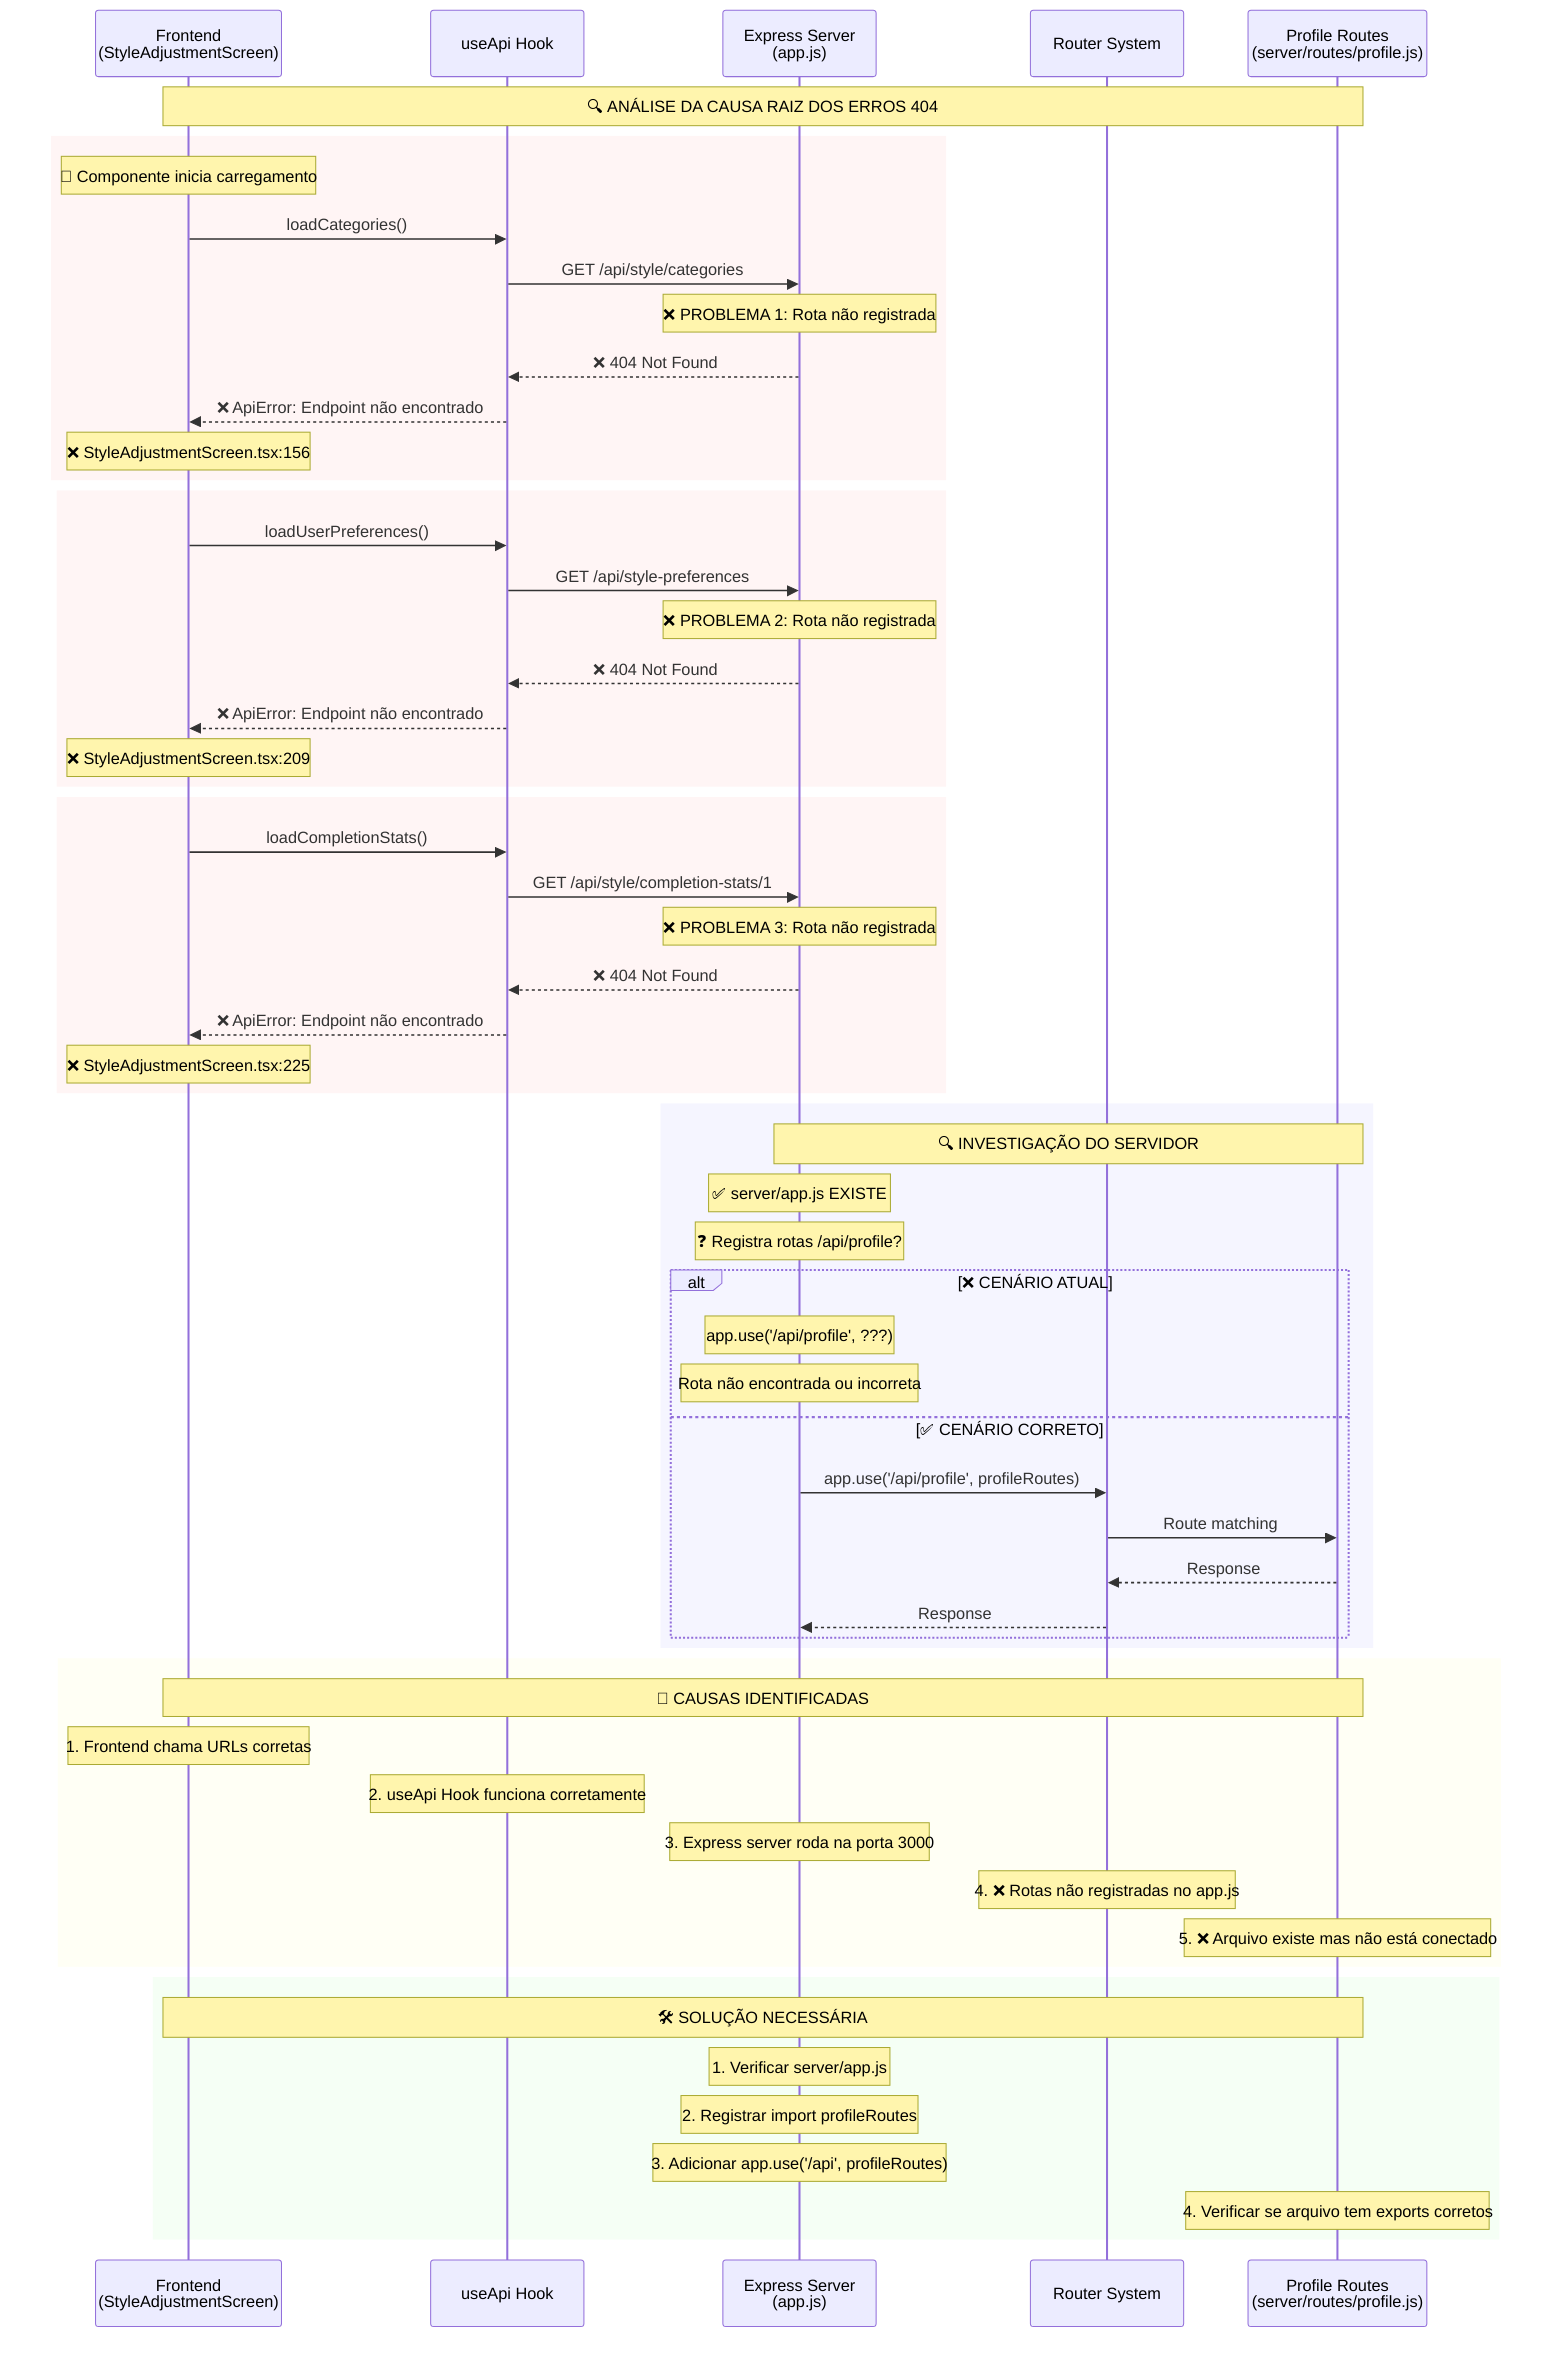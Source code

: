 sequenceDiagram
    participant Frontend as Frontend<br/>(StyleAdjustmentScreen)
    participant API as useApi Hook
    participant Server as Express Server<br/>(app.js)
    participant Router as Router System
    participant ProfileRoutes as Profile Routes<br/>(server/routes/profile.js)
    
    Note over Frontend,ProfileRoutes: 🔍 ANÁLISE DA CAUSA RAIZ DOS ERROS 404
    
    rect rgb(255, 245, 245)
        Note over Frontend: 🚀 Componente inicia carregamento
        Frontend->>API: loadCategories()
        API->>Server: GET /api/style/categories
        
        Note over Server: ❌ PROBLEMA 1: Rota não registrada
        Server-->>API: ❌ 404 Not Found
        API-->>Frontend: ❌ ApiError: Endpoint não encontrado
        Note over Frontend: ❌ StyleAdjustmentScreen.tsx:156
    end
    
    rect rgb(255, 245, 245)
        Frontend->>API: loadUserPreferences()
        API->>Server: GET /api/style-preferences
        
        Note over Server: ❌ PROBLEMA 2: Rota não registrada
        Server-->>API: ❌ 404 Not Found
        API-->>Frontend: ❌ ApiError: Endpoint não encontrado
        Note over Frontend: ❌ StyleAdjustmentScreen.tsx:209
    end
    
    rect rgb(255, 245, 245)
        Frontend->>API: loadCompletionStats()
        API->>Server: GET /api/style/completion-stats/1
        
        Note over Server: ❌ PROBLEMA 3: Rota não registrada
        Server-->>API: ❌ 404 Not Found
        API-->>Frontend: ❌ ApiError: Endpoint não encontrado
        Note over Frontend: ❌ StyleAdjustmentScreen.tsx:225
    end
    
    rect rgb(245, 245, 255)
        Note over Server,ProfileRoutes: 🔍 INVESTIGAÇÃO DO SERVIDOR
        
        Note over Server: ✅ server/app.js EXISTE
        Note over Server: ❓ Registra rotas /api/profile?
        
        alt ❌ CENÁRIO ATUAL
            Note over Server: app.use('/api/profile', ???)
            Note over Server: Rota não encontrada ou incorreta
        else ✅ CENÁRIO CORRETO
            Server->>Router: app.use('/api/profile', profileRoutes)
            Router->>ProfileRoutes: Route matching
            ProfileRoutes-->>Router: Response
            Router-->>Server: Response
        end
    end
    
    rect rgb(255, 255, 245)
        Note over Frontend,ProfileRoutes: 🎯 CAUSAS IDENTIFICADAS
        
        Note over Frontend: 1. Frontend chama URLs corretas
        Note over API: 2. useApi Hook funciona corretamente
        Note over Server: 3. Express server roda na porta 3000
        Note over Router: 4. ❌ Rotas não registradas no app.js
        Note over ProfileRoutes: 5. ❌ Arquivo existe mas não está conectado
    end
    
    rect rgb(245, 255, 245)
        Note over Frontend,ProfileRoutes: 🛠️ SOLUÇÃO NECESSÁRIA
        
        Note over Server: 1. Verificar server/app.js
        Note over Server: 2. Registrar import profileRoutes
        Note over Server: 3. Adicionar app.use('/api', profileRoutes)
        Note over ProfileRoutes: 4. Verificar se arquivo tem exports corretos
    end